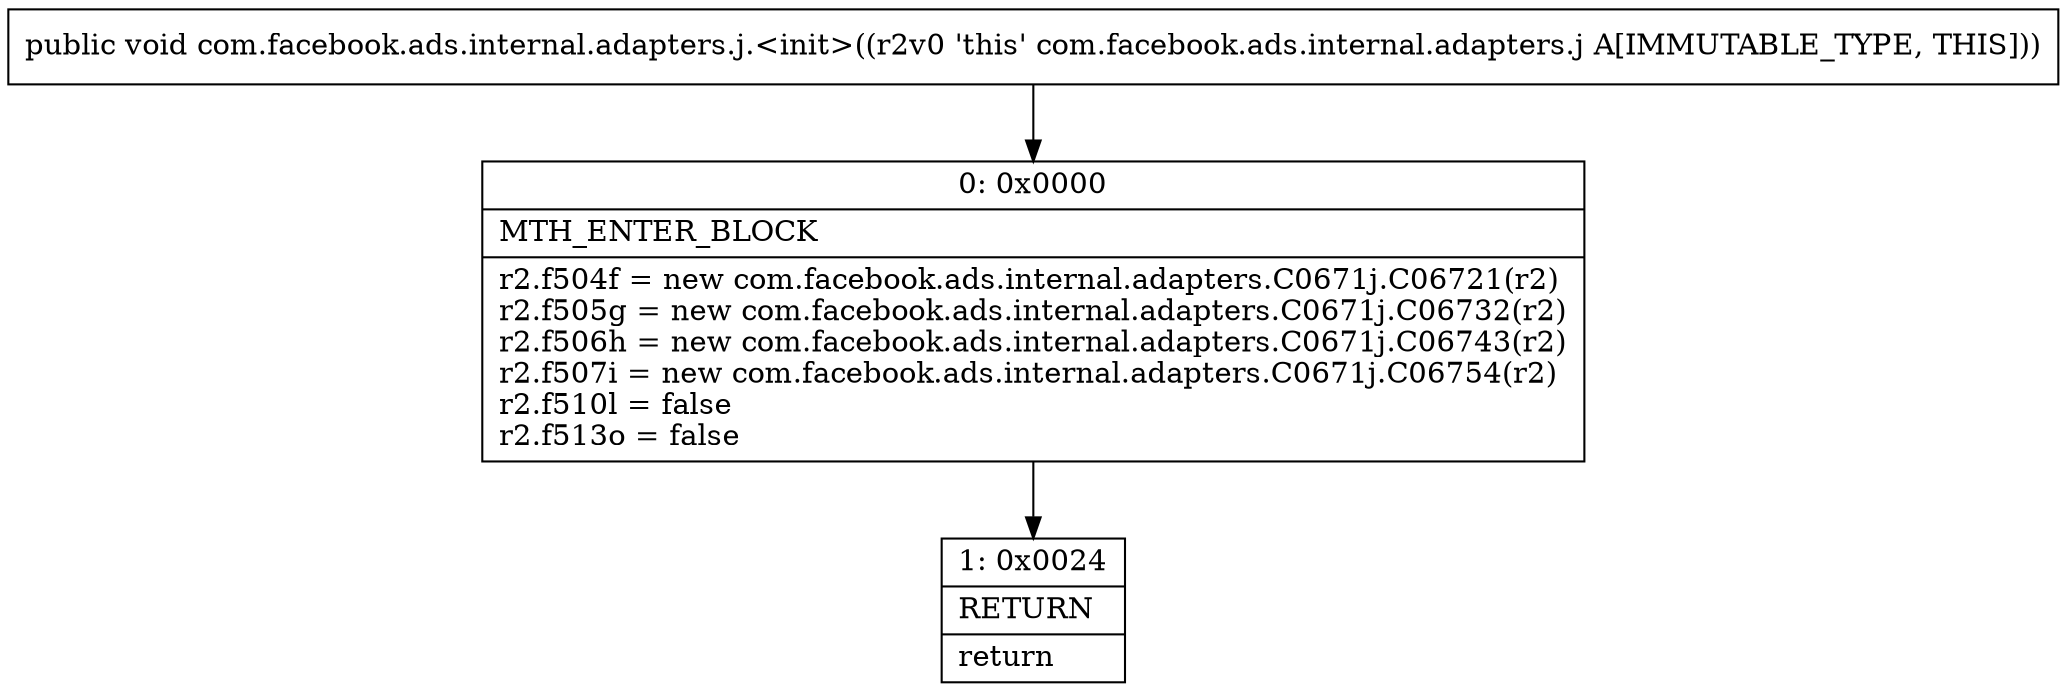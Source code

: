 digraph "CFG forcom.facebook.ads.internal.adapters.j.\<init\>()V" {
Node_0 [shape=record,label="{0\:\ 0x0000|MTH_ENTER_BLOCK\l|r2.f504f = new com.facebook.ads.internal.adapters.C0671j.C06721(r2)\lr2.f505g = new com.facebook.ads.internal.adapters.C0671j.C06732(r2)\lr2.f506h = new com.facebook.ads.internal.adapters.C0671j.C06743(r2)\lr2.f507i = new com.facebook.ads.internal.adapters.C0671j.C06754(r2)\lr2.f510l = false\lr2.f513o = false\l}"];
Node_1 [shape=record,label="{1\:\ 0x0024|RETURN\l|return\l}"];
MethodNode[shape=record,label="{public void com.facebook.ads.internal.adapters.j.\<init\>((r2v0 'this' com.facebook.ads.internal.adapters.j A[IMMUTABLE_TYPE, THIS])) }"];
MethodNode -> Node_0;
Node_0 -> Node_1;
}

